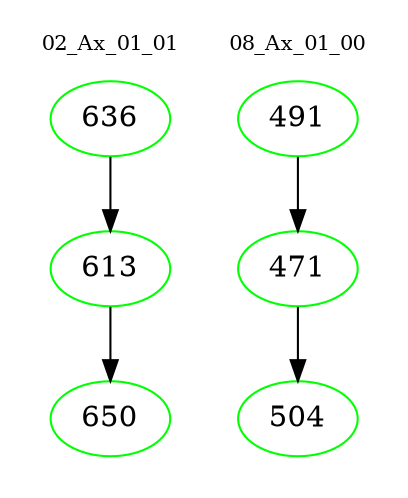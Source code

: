 digraph{
subgraph cluster_0 {
color = white
label = "02_Ax_01_01";
fontsize=10;
T0_636 [label="636", color="green"]
T0_636 -> T0_613 [color="black"]
T0_613 [label="613", color="green"]
T0_613 -> T0_650 [color="black"]
T0_650 [label="650", color="green"]
}
subgraph cluster_1 {
color = white
label = "08_Ax_01_00";
fontsize=10;
T1_491 [label="491", color="green"]
T1_491 -> T1_471 [color="black"]
T1_471 [label="471", color="green"]
T1_471 -> T1_504 [color="black"]
T1_504 [label="504", color="green"]
}
}
